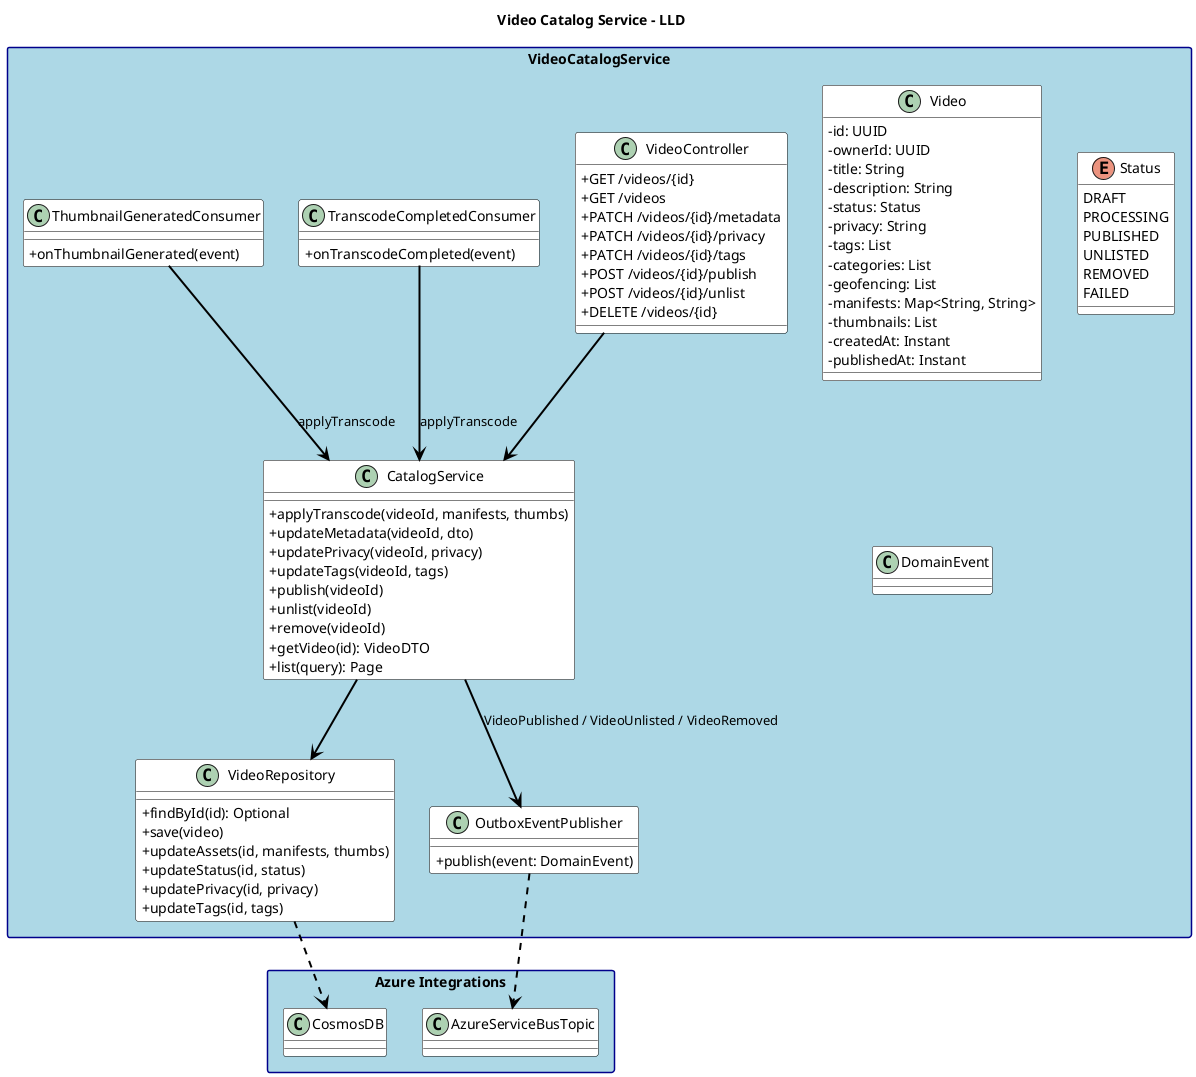 @startuml
title Video Catalog Service - LLD

skinparam shadowing false
skinparam packageStyle rectangle
skinparam classAttributeIconSize 0
skinparam fontName "Helvetica"
skinparam titleFontName "Helvetica"
skinparam legendFontName "Helvetica"
skinparam noteFontName "Helvetica"
skinparam backgroundColor white
skinparam packageBackgroundColor lightblue
skinparam packageBorderColor darkblue
skinparam classBackgroundColor white
skinparam classBorderColor black
skinparam interfaceBackgroundColor lightgreen
skinparam interfaceBorderColor black
skinparam enumBackgroundColor lightyellow
skinparam enumBorderColor black
skinparam arrowColor black
skinparam arrowThickness 2


package "VideoCatalogService" {
class VideoController {
+GET /videos/{id}
+GET /videos
+PATCH /videos/{id}/metadata
+PATCH /videos/{id}/privacy
+PATCH /videos/{id}/tags
+POST /videos/{id}/publish
+POST /videos/{id}/unlist
+DELETE /videos/{id}
}

class CatalogService {
+applyTranscode(videoId, manifests, thumbs)
+updateMetadata(videoId, dto)
+updatePrivacy(videoId, privacy)
+updateTags(videoId, tags)
+publish(videoId)
+unlist(videoId)
+remove(videoId)
+getVideo(id): VideoDTO
+list(query): Page
}

class VideoRepository {
+findById(id): Optional
+save(video)
+updateAssets(id, manifests, thumbs)
+updateStatus(id, status)
+updatePrivacy(id, privacy)
+updateTags(id, tags)
}

class Video {
-id: UUID
-ownerId: UUID
-title: String
-description: String
-status: Status
-privacy: String
-tags: List
-categories: List
-geofencing: List
-manifests: Map<String, String>
-thumbnails: List
-createdAt: Instant
-publishedAt: Instant
}

enum Status {
DRAFT
PROCESSING
PUBLISHED
UNLISTED
REMOVED
FAILED
}

class TranscodeCompletedConsumer {
+onTranscodeCompleted(event)
}
class ThumbnailGeneratedConsumer {
+onThumbnailGenerated(event)
}

class OutboxEventPublisher {
+publish(event: DomainEvent)
}
class DomainEvent {}
}

package "Azure Integrations" {
class CosmosDB
class AzureServiceBusTopic
}

VideoController --> CatalogService
CatalogService --> VideoRepository
CatalogService --> OutboxEventPublisher : "VideoPublished / VideoUnlisted / VideoRemoved"
VideoRepository ..> CosmosDB
TranscodeCompletedConsumer --> CatalogService : applyTranscode
ThumbnailGeneratedConsumer --> CatalogService : applyTranscode
OutboxEventPublisher ..> AzureServiceBusTopic

@enduml
